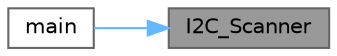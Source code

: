 digraph "I2C_Scanner"
{
 // INTERACTIVE_SVG=YES
 // LATEX_PDF_SIZE
  bgcolor="transparent";
  edge [fontname=Helvetica,fontsize=10,labelfontname=Helvetica,labelfontsize=10];
  node [fontname=Helvetica,fontsize=10,shape=box,height=0.2,width=0.4];
  rankdir="RL";
  Node1 [id="Node000001",label="I2C_Scanner",height=0.2,width=0.4,color="gray40", fillcolor="grey60", style="filled", fontcolor="black",tooltip="Scan I2C bus for connected devices."];
  Node1 -> Node2 [id="edge1_Node000001_Node000002",dir="back",color="steelblue1",style="solid",tooltip=" "];
  Node2 [id="Node000002",label="main",height=0.2,width=0.4,color="grey40", fillcolor="white", style="filled",URL="$_sucessful___reading__mpu6050__no_library_8c.html#a840291bc02cba5474a4cb46a9b9566fe",tooltip="The application entry point."];
}
